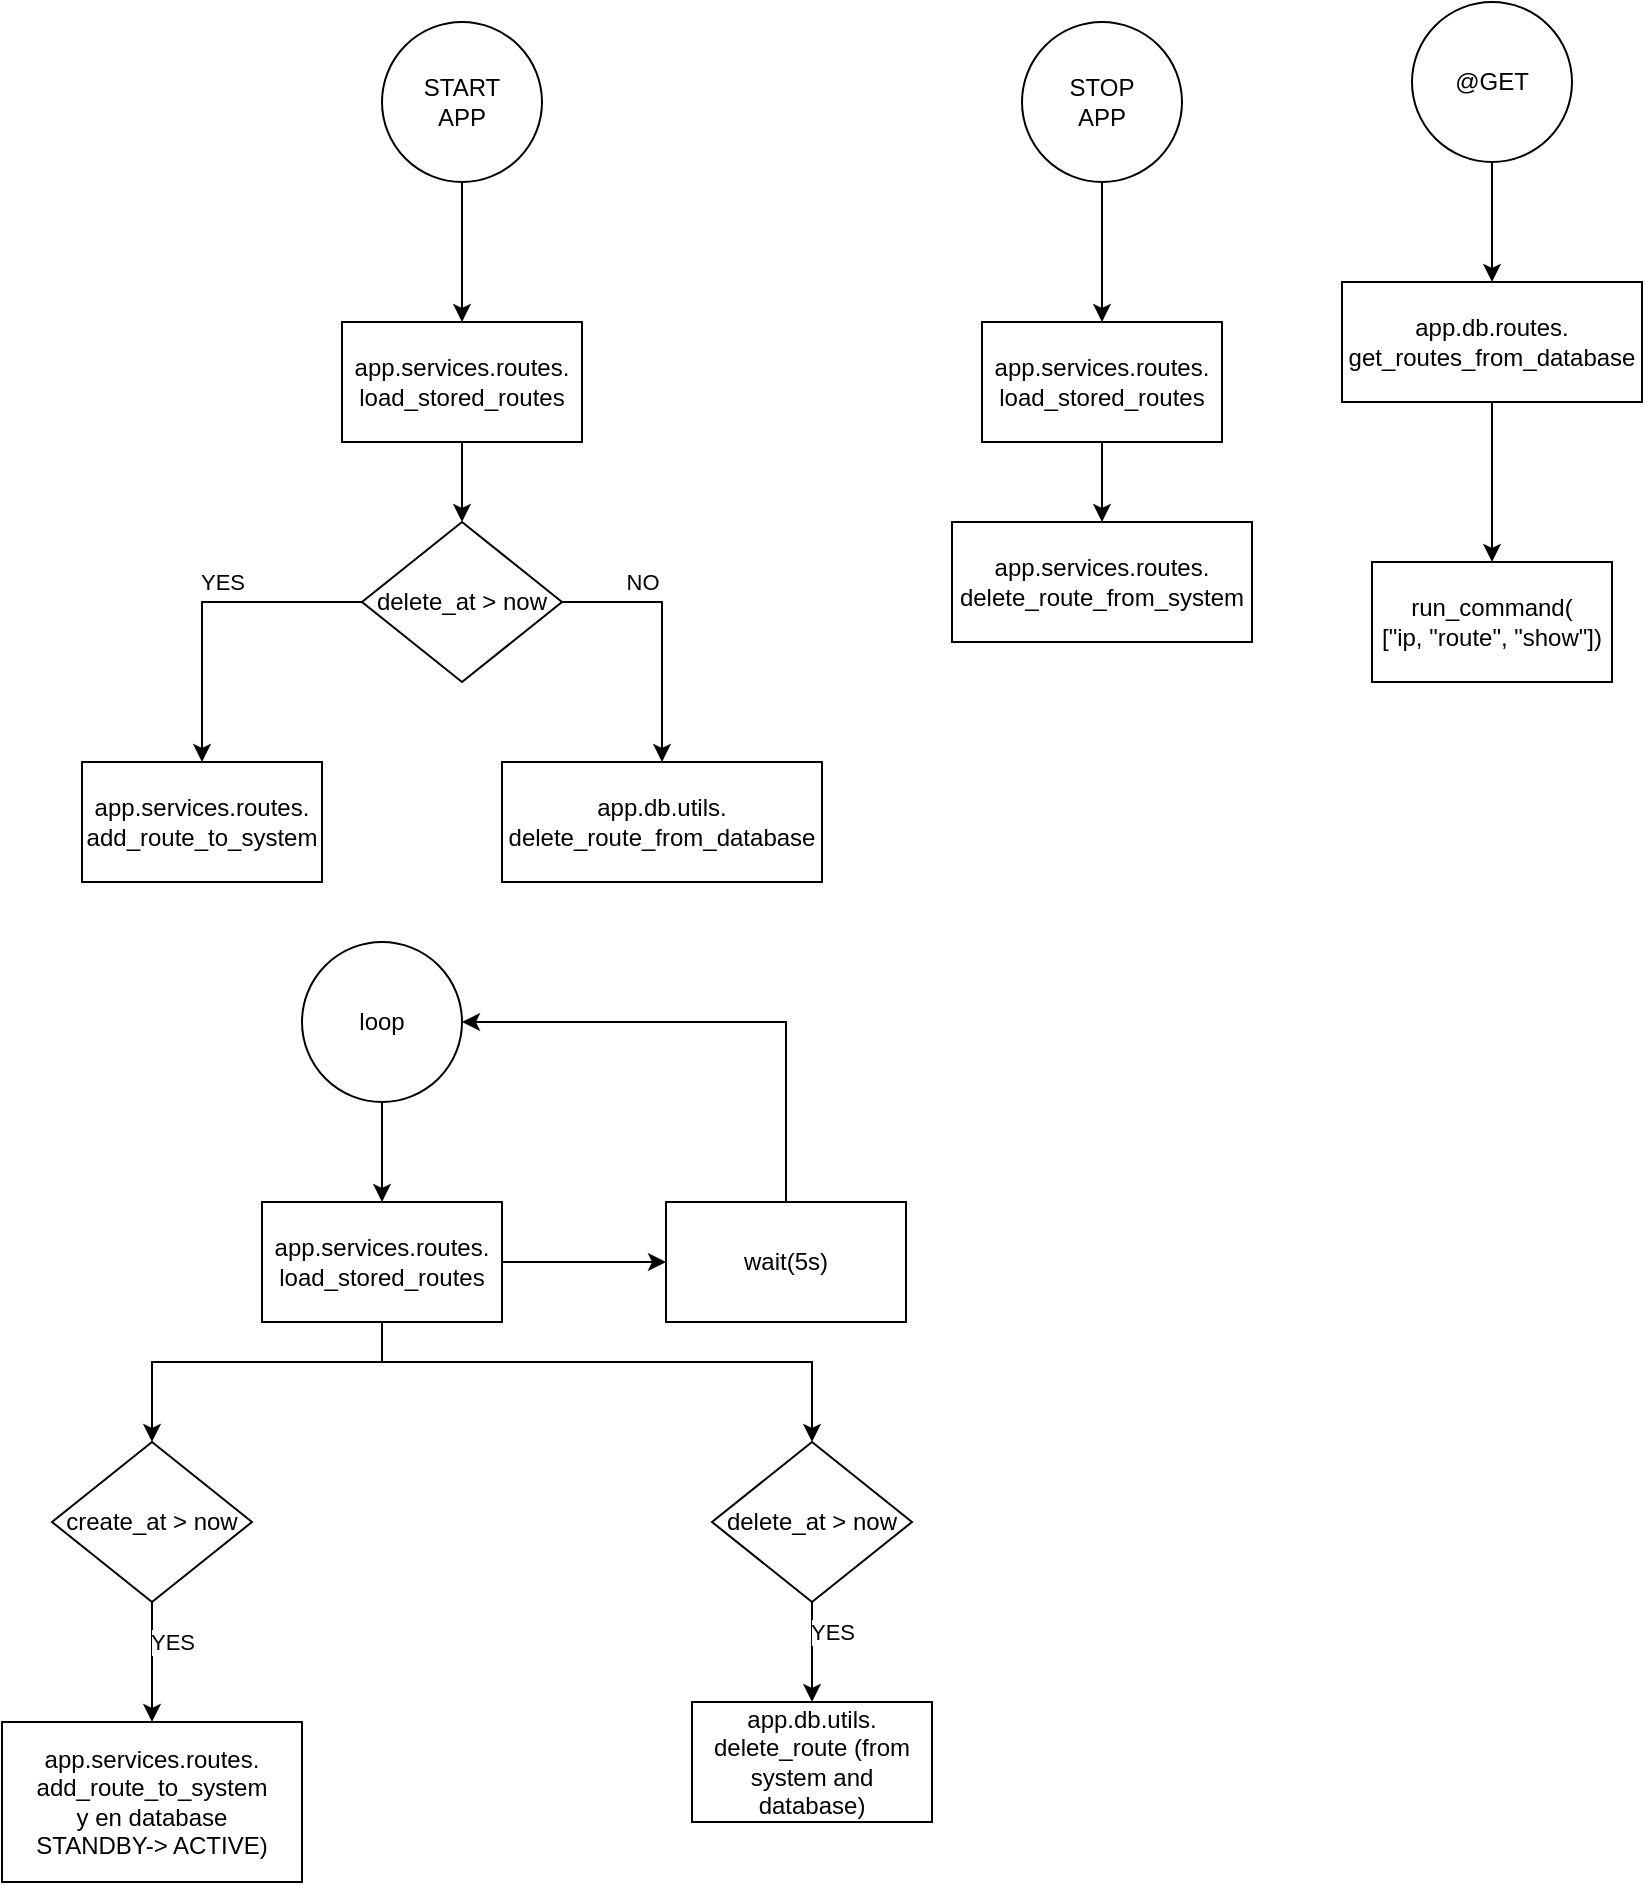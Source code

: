 <mxfile>
    <diagram name="GET" id="0LedCZTxzT5L_g7ZC2hi">
        <mxGraphModel dx="1698" dy="1059" grid="1" gridSize="10" guides="1" tooltips="1" connect="1" arrows="1" fold="1" page="1" pageScale="1" pageWidth="827" pageHeight="1169" math="0" shadow="0">
            <root>
                <mxCell id="0"/>
                <mxCell id="1" parent="0"/>
                <mxCell id="5" value="" style="edgeStyle=orthogonalEdgeStyle;html=1;" parent="1" source="dHMVbdduNOX2-sEiyMS2-1" target="dHMVbdduNOX2-sEiyMS2-15" edge="1">
                    <mxGeometry relative="1" as="geometry"/>
                </mxCell>
                <mxCell id="dHMVbdduNOX2-sEiyMS2-1" value="@GET" style="ellipse;whiteSpace=wrap;html=1;" parent="1" vertex="1">
                    <mxGeometry x="-100" y="240" width="80" height="80" as="geometry"/>
                </mxCell>
                <mxCell id="13" value="" style="edgeStyle=none;html=1;" edge="1" parent="1" source="dHMVbdduNOX2-sEiyMS2-15" target="12">
                    <mxGeometry relative="1" as="geometry"/>
                </mxCell>
                <mxCell id="dHMVbdduNOX2-sEiyMS2-15" value="app.db.routes.&lt;br&gt;get_routes_from_database" style="whiteSpace=wrap;html=1;align=center;" parent="1" vertex="1">
                    <mxGeometry x="-135" y="380" width="150" height="60" as="geometry"/>
                </mxCell>
                <mxCell id="dHMVbdduNOX2-sEiyMS2-37" value="" style="edgeStyle=orthogonalEdgeStyle;rounded=0;orthogonalLoop=1;jettySize=auto;html=1;" parent="1" source="dHMVbdduNOX2-sEiyMS2-34" target="dHMVbdduNOX2-sEiyMS2-36" edge="1">
                    <mxGeometry relative="1" as="geometry"/>
                </mxCell>
                <mxCell id="dHMVbdduNOX2-sEiyMS2-34" value="START&lt;div&gt;APP&lt;/div&gt;" style="ellipse;whiteSpace=wrap;html=1;" parent="1" vertex="1">
                    <mxGeometry x="-615" y="250" width="80" height="80" as="geometry"/>
                </mxCell>
                <mxCell id="dHMVbdduNOX2-sEiyMS2-40" value="" style="edgeStyle=orthogonalEdgeStyle;rounded=0;orthogonalLoop=1;jettySize=auto;html=1;" parent="1" source="dHMVbdduNOX2-sEiyMS2-36" target="dHMVbdduNOX2-sEiyMS2-39" edge="1">
                    <mxGeometry relative="1" as="geometry"/>
                </mxCell>
                <mxCell id="dHMVbdduNOX2-sEiyMS2-36" value="app.services.routes.&lt;br&gt;load_stored_routes" style="whiteSpace=wrap;html=1;" parent="1" vertex="1">
                    <mxGeometry x="-635" y="400" width="120" height="60" as="geometry"/>
                </mxCell>
                <mxCell id="dHMVbdduNOX2-sEiyMS2-42" value="" style="edgeStyle=orthogonalEdgeStyle;rounded=0;orthogonalLoop=1;jettySize=auto;html=1;" parent="1" source="dHMVbdduNOX2-sEiyMS2-39" target="dHMVbdduNOX2-sEiyMS2-41" edge="1">
                    <mxGeometry relative="1" as="geometry"/>
                </mxCell>
                <mxCell id="dHMVbdduNOX2-sEiyMS2-43" value="YES" style="edgeLabel;html=1;align=center;verticalAlign=middle;resizable=0;points=[];" parent="dHMVbdduNOX2-sEiyMS2-42" vertex="1" connectable="0">
                    <mxGeometry y="-2" relative="1" as="geometry">
                        <mxPoint x="12" y="-10" as="offset"/>
                    </mxGeometry>
                </mxCell>
                <mxCell id="dHMVbdduNOX2-sEiyMS2-45" value="" style="edgeStyle=orthogonalEdgeStyle;rounded=0;orthogonalLoop=1;jettySize=auto;html=1;exitX=1;exitY=0.5;exitDx=0;exitDy=0;" parent="1" source="dHMVbdduNOX2-sEiyMS2-39" target="dHMVbdduNOX2-sEiyMS2-44" edge="1">
                    <mxGeometry relative="1" as="geometry">
                        <mxPoint x="-495" y="540" as="sourcePoint"/>
                        <Array as="points">
                            <mxPoint x="-475" y="540"/>
                        </Array>
                    </mxGeometry>
                </mxCell>
                <mxCell id="dHMVbdduNOX2-sEiyMS2-46" value="NO" style="edgeLabel;html=1;align=center;verticalAlign=middle;resizable=0;points=[];" parent="dHMVbdduNOX2-sEiyMS2-45" vertex="1" connectable="0">
                    <mxGeometry x="-0.449" relative="1" as="geometry">
                        <mxPoint x="4" y="-10" as="offset"/>
                    </mxGeometry>
                </mxCell>
                <mxCell id="dHMVbdduNOX2-sEiyMS2-39" value="delete_at &amp;gt; now" style="rhombus;whiteSpace=wrap;html=1;" parent="1" vertex="1">
                    <mxGeometry x="-625" y="500" width="100" height="80" as="geometry"/>
                </mxCell>
                <mxCell id="dHMVbdduNOX2-sEiyMS2-41" value="app.services.routes.&lt;br&gt;add_route_to_system" style="whiteSpace=wrap;html=1;" parent="1" vertex="1">
                    <mxGeometry x="-765" y="620" width="120" height="60" as="geometry"/>
                </mxCell>
                <mxCell id="dHMVbdduNOX2-sEiyMS2-44" value="app.db.utils.&lt;br&gt;delete_route_from_database" style="whiteSpace=wrap;html=1;" parent="1" vertex="1">
                    <mxGeometry x="-555" y="620" width="160" height="60" as="geometry"/>
                </mxCell>
                <mxCell id="dHMVbdduNOX2-sEiyMS2-49" value="" style="edgeStyle=orthogonalEdgeStyle;rounded=0;orthogonalLoop=1;jettySize=auto;html=1;" parent="1" source="dHMVbdduNOX2-sEiyMS2-50" target="dHMVbdduNOX2-sEiyMS2-52" edge="1">
                    <mxGeometry relative="1" as="geometry"/>
                </mxCell>
                <mxCell id="dHMVbdduNOX2-sEiyMS2-50" value="STOP&lt;div&gt;APP&lt;/div&gt;" style="ellipse;whiteSpace=wrap;html=1;" parent="1" vertex="1">
                    <mxGeometry x="-295" y="250" width="80" height="80" as="geometry"/>
                </mxCell>
                <mxCell id="dHMVbdduNOX2-sEiyMS2-51" value="" style="edgeStyle=orthogonalEdgeStyle;rounded=0;orthogonalLoop=1;jettySize=auto;html=1;" parent="1" source="dHMVbdduNOX2-sEiyMS2-52" edge="1">
                    <mxGeometry relative="1" as="geometry">
                        <mxPoint x="-255" y="500" as="targetPoint"/>
                    </mxGeometry>
                </mxCell>
                <mxCell id="dHMVbdduNOX2-sEiyMS2-52" value="app.services.routes.&lt;br&gt;load_stored_routes" style="whiteSpace=wrap;html=1;" parent="1" vertex="1">
                    <mxGeometry x="-315" y="400" width="120" height="60" as="geometry"/>
                </mxCell>
                <mxCell id="dHMVbdduNOX2-sEiyMS2-58" value="app.services.routes.&lt;br&gt;delete_route_from_system" style="whiteSpace=wrap;html=1;" parent="1" vertex="1">
                    <mxGeometry x="-330" y="500" width="150" height="60" as="geometry"/>
                </mxCell>
                <mxCell id="dHMVbdduNOX2-sEiyMS2-113" value="" style="edgeStyle=orthogonalEdgeStyle;rounded=0;orthogonalLoop=1;jettySize=auto;html=1;" parent="1" source="dHMVbdduNOX2-sEiyMS2-114" target="dHMVbdduNOX2-sEiyMS2-116" edge="1">
                    <mxGeometry relative="1" as="geometry"/>
                </mxCell>
                <mxCell id="dHMVbdduNOX2-sEiyMS2-114" value="loop" style="ellipse;whiteSpace=wrap;html=1;aspect=fixed;" parent="1" vertex="1">
                    <mxGeometry x="-655" y="710" width="80" height="80" as="geometry"/>
                </mxCell>
                <mxCell id="dHMVbdduNOX2-sEiyMS2-115" value="" style="edgeStyle=orthogonalEdgeStyle;rounded=0;orthogonalLoop=1;jettySize=auto;html=1;" parent="1" source="dHMVbdduNOX2-sEiyMS2-116" target="dHMVbdduNOX2-sEiyMS2-121" edge="1">
                    <mxGeometry relative="1" as="geometry">
                        <Array as="points">
                            <mxPoint x="-615" y="920"/>
                            <mxPoint x="-400" y="920"/>
                        </Array>
                    </mxGeometry>
                </mxCell>
                <mxCell id="dHMVbdduNOX2-sEiyMS2-125" value="" style="edgeStyle=orthogonalEdgeStyle;rounded=0;orthogonalLoop=1;jettySize=auto;html=1;" parent="1" source="dHMVbdduNOX2-sEiyMS2-116" target="dHMVbdduNOX2-sEiyMS2-124" edge="1">
                    <mxGeometry relative="1" as="geometry"/>
                </mxCell>
                <mxCell id="dHMVbdduNOX2-sEiyMS2-151" style="edgeStyle=orthogonalEdgeStyle;rounded=0;orthogonalLoop=1;jettySize=auto;html=1;exitX=0.5;exitY=1;exitDx=0;exitDy=0;entryX=0.5;entryY=0;entryDx=0;entryDy=0;" parent="1" source="dHMVbdduNOX2-sEiyMS2-116" target="dHMVbdduNOX2-sEiyMS2-148" edge="1">
                    <mxGeometry relative="1" as="geometry">
                        <Array as="points">
                            <mxPoint x="-615" y="920"/>
                        </Array>
                    </mxGeometry>
                </mxCell>
                <mxCell id="dHMVbdduNOX2-sEiyMS2-116" value="app.services.routes.&lt;br&gt;load_stored_routes" style="whiteSpace=wrap;html=1;" parent="1" vertex="1">
                    <mxGeometry x="-675" y="840" width="120" height="60" as="geometry"/>
                </mxCell>
                <mxCell id="dHMVbdduNOX2-sEiyMS2-117" value="" style="edgeStyle=orthogonalEdgeStyle;rounded=0;orthogonalLoop=1;jettySize=auto;html=1;" parent="1" source="dHMVbdduNOX2-sEiyMS2-121" target="dHMVbdduNOX2-sEiyMS2-122" edge="1">
                    <mxGeometry relative="1" as="geometry"/>
                </mxCell>
                <mxCell id="dHMVbdduNOX2-sEiyMS2-118" value="YES" style="edgeLabel;html=1;align=center;verticalAlign=middle;resizable=0;points=[];" parent="dHMVbdduNOX2-sEiyMS2-117" vertex="1" connectable="0">
                    <mxGeometry y="-2" relative="1" as="geometry">
                        <mxPoint x="12" y="-10" as="offset"/>
                    </mxGeometry>
                </mxCell>
                <mxCell id="dHMVbdduNOX2-sEiyMS2-121" value="delete_at &amp;gt; now" style="rhombus;whiteSpace=wrap;html=1;" parent="1" vertex="1">
                    <mxGeometry x="-450" y="960" width="100" height="80" as="geometry"/>
                </mxCell>
                <mxCell id="dHMVbdduNOX2-sEiyMS2-122" value="app.db.utils.&lt;br&gt;delete_route (from system and database)" style="whiteSpace=wrap;html=1;" parent="1" vertex="1">
                    <mxGeometry x="-460" y="1090" width="120" height="60" as="geometry"/>
                </mxCell>
                <mxCell id="dHMVbdduNOX2-sEiyMS2-126" style="edgeStyle=orthogonalEdgeStyle;rounded=0;orthogonalLoop=1;jettySize=auto;html=1;exitX=0.5;exitY=0;exitDx=0;exitDy=0;entryX=1;entryY=0.5;entryDx=0;entryDy=0;" parent="1" source="dHMVbdduNOX2-sEiyMS2-124" target="dHMVbdduNOX2-sEiyMS2-114" edge="1">
                    <mxGeometry relative="1" as="geometry"/>
                </mxCell>
                <mxCell id="dHMVbdduNOX2-sEiyMS2-124" value="wait(5s)" style="rounded=0;whiteSpace=wrap;html=1;" parent="1" vertex="1">
                    <mxGeometry x="-473" y="840" width="120" height="60" as="geometry"/>
                </mxCell>
                <mxCell id="dHMVbdduNOX2-sEiyMS2-144" value="" style="edgeStyle=orthogonalEdgeStyle;rounded=0;orthogonalLoop=1;jettySize=auto;html=1;" parent="1" source="dHMVbdduNOX2-sEiyMS2-148" target="dHMVbdduNOX2-sEiyMS2-149" edge="1">
                    <mxGeometry relative="1" as="geometry"/>
                </mxCell>
                <mxCell id="dHMVbdduNOX2-sEiyMS2-145" value="YES" style="edgeLabel;html=1;align=center;verticalAlign=middle;resizable=0;points=[];" parent="dHMVbdduNOX2-sEiyMS2-144" vertex="1" connectable="0">
                    <mxGeometry y="-2" relative="1" as="geometry">
                        <mxPoint x="12" y="-10" as="offset"/>
                    </mxGeometry>
                </mxCell>
                <mxCell id="dHMVbdduNOX2-sEiyMS2-148" value="create_at &amp;gt; now" style="rhombus;whiteSpace=wrap;html=1;" parent="1" vertex="1">
                    <mxGeometry x="-780" y="960" width="100" height="80" as="geometry"/>
                </mxCell>
                <mxCell id="dHMVbdduNOX2-sEiyMS2-149" value="app.services.routes.&lt;br&gt;add_route_to_system&lt;br&gt;y en database&lt;br&gt;STANDBY-&amp;gt; ACTIVE)" style="whiteSpace=wrap;html=1;" parent="1" vertex="1">
                    <mxGeometry x="-805" y="1100" width="150" height="80" as="geometry"/>
                </mxCell>
                <mxCell id="12" value="run_command(&lt;br&gt;[&quot;ip, &quot;route&quot;, &quot;show&quot;])" style="whiteSpace=wrap;html=1;" vertex="1" parent="1">
                    <mxGeometry x="-120" y="520" width="120" height="60" as="geometry"/>
                </mxCell>
            </root>
        </mxGraphModel>
    </diagram>
    <diagram id="WGz-afE-yxejyciIFElb" name="POST">
        <mxGraphModel dx="1698" dy="1059" grid="1" gridSize="10" guides="1" tooltips="1" connect="1" arrows="1" fold="1" page="1" pageScale="1" pageWidth="827" pageHeight="1169" math="0" shadow="0">
            <root>
                <mxCell id="0"/>
                <mxCell id="1" parent="0"/>
                <mxCell id="wANR8yrowjMDHizzwdkn-1" style="edgeStyle=orthogonalEdgeStyle;html=1;entryX=0.5;entryY=0;entryDx=0;entryDy=0;" edge="1" parent="1" source="wANR8yrowjMDHizzwdkn-2" target="wANR8yrowjMDHizzwdkn-5">
                    <mxGeometry relative="1" as="geometry"/>
                </mxCell>
                <mxCell id="wANR8yrowjMDHizzwdkn-2" value="@POST" style="ellipse;whiteSpace=wrap;html=1;" vertex="1" parent="1">
                    <mxGeometry x="-30" y="180" width="80" height="80" as="geometry"/>
                </mxCell>
                <mxCell id="wANR8yrowjMDHizzwdkn-3" value="" style="edgeStyle=orthogonalEdgeStyle;rounded=0;orthogonalLoop=1;jettySize=auto;html=1;" edge="1" parent="1" source="wANR8yrowjMDHizzwdkn-5">
                    <mxGeometry relative="1" as="geometry">
                        <mxPoint x="183" y="490" as="targetPoint"/>
                    </mxGeometry>
                </mxCell>
                <mxCell id="wANR8yrowjMDHizzwdkn-4" value="&amp;gt; datetime.now(timezone.utc)" style="edgeLabel;html=1;align=center;verticalAlign=middle;resizable=0;points=[];" vertex="1" connectable="0" parent="wANR8yrowjMDHizzwdkn-3">
                    <mxGeometry x="0.386" y="1" relative="1" as="geometry">
                        <mxPoint as="offset"/>
                    </mxGeometry>
                </mxCell>
                <mxCell id="wANR8yrowjMDHizzwdkn-5" value="if create_at" style="rhombus;whiteSpace=wrap;html=1;" vertex="1" parent="1">
                    <mxGeometry x="-40" y="330" width="100" height="80" as="geometry"/>
                </mxCell>
                <mxCell id="wANR8yrowjMDHizzwdkn-6" value="app.db.routes.&lt;br&gt;add_route_to_database&lt;br&gt;active=0" style="whiteSpace=wrap;html=1;" vertex="1" parent="1">
                    <mxGeometry x="114" y="490" width="140" height="60" as="geometry"/>
                </mxCell>
                <mxCell id="wANR8yrowjMDHizzwdkn-7" value="" style="edgeStyle=orthogonalEdgeStyle;rounded=0;orthogonalLoop=1;jettySize=auto;html=1;endArrow=none;" edge="1" parent="1" source="wANR8yrowjMDHizzwdkn-5" target="wANR8yrowjMDHizzwdkn-10">
                    <mxGeometry relative="1" as="geometry">
                        <mxPoint x="-40" y="370" as="sourcePoint"/>
                        <mxPoint x="-163.1" y="500" as="targetPoint"/>
                    </mxGeometry>
                </mxCell>
                <mxCell id="wANR8yrowjMDHizzwdkn-8" value="else" style="edgeLabel;html=1;align=center;verticalAlign=middle;resizable=0;points=[];" vertex="1" connectable="0" parent="wANR8yrowjMDHizzwdkn-7">
                    <mxGeometry x="-0.043" y="1" relative="1" as="geometry">
                        <mxPoint as="offset"/>
                    </mxGeometry>
                </mxCell>
                <mxCell id="wANR8yrowjMDHizzwdkn-9" style="edgeStyle=orthogonalEdgeStyle;html=1;entryX=0.5;entryY=0;entryDx=0;entryDy=0;" edge="1" parent="1" source="wANR8yrowjMDHizzwdkn-10" target="wANR8yrowjMDHizzwdkn-11">
                    <mxGeometry relative="1" as="geometry"/>
                </mxCell>
                <mxCell id="wANR8yrowjMDHizzwdkn-10" value="app.services.routes.&lt;br&gt;add_route_to_system" style="whiteSpace=wrap;html=1;" vertex="1" parent="1">
                    <mxGeometry x="-220" y="420" width="120" height="60" as="geometry"/>
                </mxCell>
                <mxCell id="wANR8yrowjMDHizzwdkn-11" value="app.db.routes.&lt;br&gt;add_route_to_database&lt;br&gt;active=1" style="whiteSpace=wrap;html=1;" vertex="1" parent="1">
                    <mxGeometry x="-230" y="530" width="140" height="60" as="geometry"/>
                </mxCell>
            </root>
        </mxGraphModel>
    </diagram>
    <diagram id="iPdwXeAfEsCmwhPxpkK2" name="DELETE">
        <mxGraphModel dx="871" dy="1059" grid="1" gridSize="10" guides="1" tooltips="1" connect="1" arrows="1" fold="1" page="1" pageScale="1" pageWidth="827" pageHeight="1169" math="0" shadow="0">
            <root>
                <mxCell id="0"/>
                <mxCell id="1" parent="0"/>
                <mxCell id="58vI1-uqoR33Q4Mqprwy-1" value="@DELETE" style="ellipse;whiteSpace=wrap;html=1;" vertex="1" parent="1">
                    <mxGeometry x="430" y="250" width="80" height="80" as="geometry"/>
                </mxCell>
                <mxCell id="58vI1-uqoR33Q4Mqprwy-2" value="" style="edgeStyle=orthogonalEdgeStyle;rounded=0;orthogonalLoop=1;jettySize=auto;html=1;exitX=0.5;exitY=1;exitDx=0;exitDy=0;" edge="1" parent="1" source="58vI1-uqoR33Q4Mqprwy-1" target="58vI1-uqoR33Q4Mqprwy-3">
                    <mxGeometry relative="1" as="geometry">
                        <mxPoint x="470.1" y="410" as="sourcePoint"/>
                    </mxGeometry>
                </mxCell>
                <mxCell id="nEXj1tx2WcKzWL9FbrPc-2" value="" style="edgeStyle=none;html=1;" edge="1" parent="1" source="58vI1-uqoR33Q4Mqprwy-3" target="nEXj1tx2WcKzWL9FbrPc-1">
                    <mxGeometry relative="1" as="geometry"/>
                </mxCell>
                <mxCell id="58vI1-uqoR33Q4Mqprwy-3" value="app.db.routes.&lt;br&gt;delete_route_from_database" style="whiteSpace=wrap;html=1;" vertex="1" parent="1">
                    <mxGeometry x="380" y="370" width="180" height="60" as="geometry"/>
                </mxCell>
                <mxCell id="nEXj1tx2WcKzWL9FbrPc-4" style="edgeStyle=orthogonalEdgeStyle;html=1;entryX=0.5;entryY=0;entryDx=0;entryDy=0;" edge="1" parent="1" source="nEXj1tx2WcKzWL9FbrPc-1" target="nEXj1tx2WcKzWL9FbrPc-3">
                    <mxGeometry relative="1" as="geometry"/>
                </mxCell>
                <mxCell id="nEXj1tx2WcKzWL9FbrPc-1" value="if db_route.active" style="rhombus;whiteSpace=wrap;html=1;" vertex="1" parent="1">
                    <mxGeometry x="400" y="490" width="140" height="130" as="geometry"/>
                </mxCell>
                <mxCell id="nEXj1tx2WcKzWL9FbrPc-3" value="app.services.routes.&lt;br&gt;delete_route_from_system" style="whiteSpace=wrap;html=1;" vertex="1" parent="1">
                    <mxGeometry x="390" y="700" width="160" height="60" as="geometry"/>
                </mxCell>
                <mxCell id="nEXj1tx2WcKzWL9FbrPc-5" value="= True" style="text;html=1;align=center;verticalAlign=middle;resizable=0;points=[];autosize=1;strokeColor=none;fillColor=none;" vertex="1" parent="1">
                    <mxGeometry x="400" y="640" width="60" height="30" as="geometry"/>
                </mxCell>
            </root>
        </mxGraphModel>
    </diagram>
</mxfile>